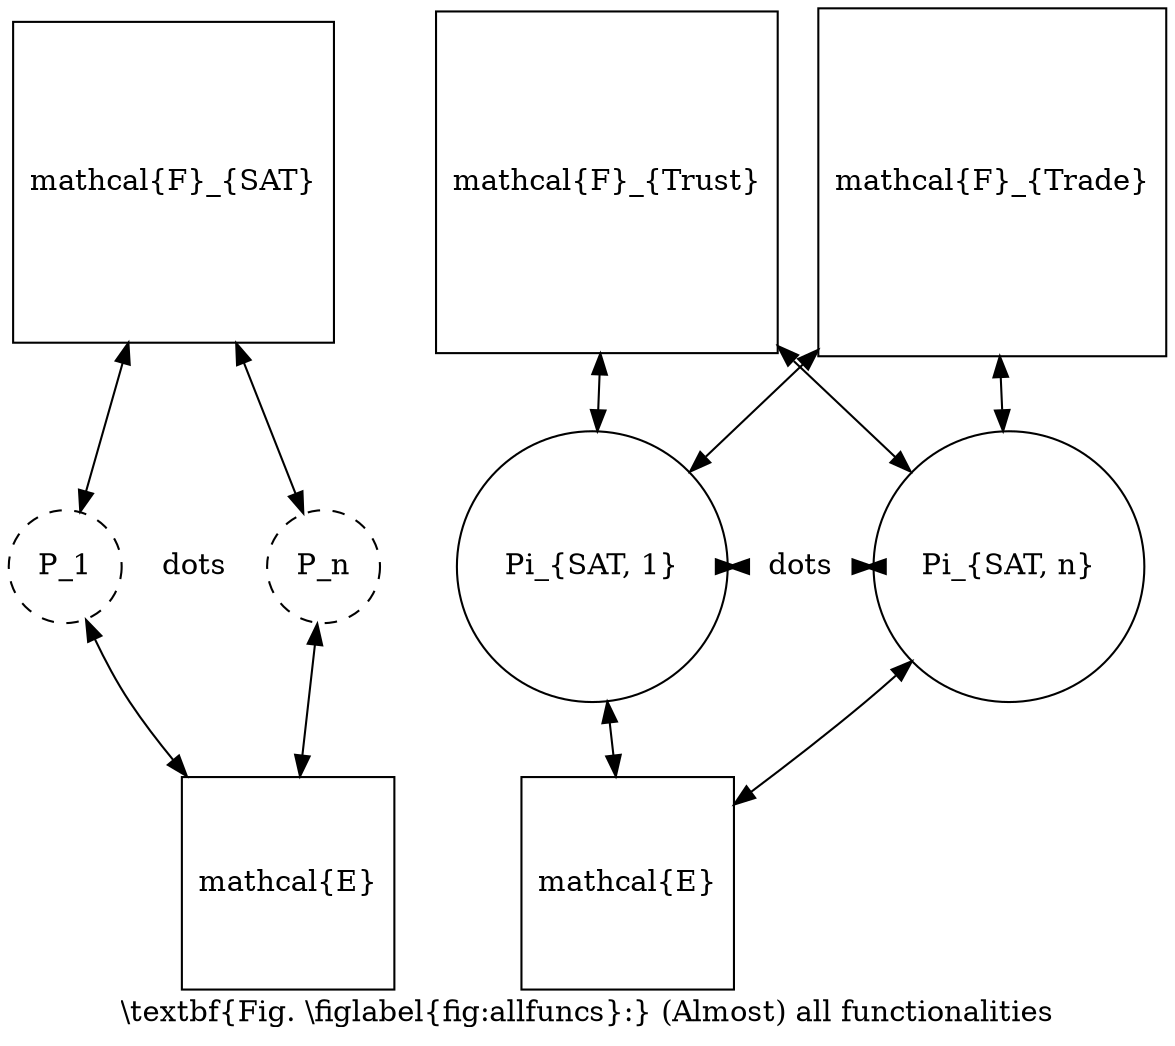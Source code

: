 digraph G {
  graph [
    texmode=raw,
    label="\\textbf{Fig. \\figlabel{fig:allfuncs}:} (Almost) all functionalities"
  ];
  node [shape="circle", texmode=math];
  edge [texmode=math, dir=both];
  nodesep=0.05;
  minlen=0.05;

  rankdir=BT;

  {
    graph [texlbl=""];

    env1 -> dum1;
    env1 -> dum2;

    {
      graph [texlbl=""];
      rank=same;
      rankdir=LR;
      dum1 -> dots1 [style="invis"];
      dots1 -> dum2 [style="invis"];
    }

    dum1 -> fsat;
    dum2 -> fsat;

    env1 [label="\mathcal{E}", shape="square"];
    dum1 [label="P_1", style="dashed"];
    dots1 [label="\dots", color="white"];
    dum2 [label="P_n", style="dashed"];
    fsat [label="\mathcal{F}_{SAT}", shape="square"];
  }

  {
    graph [texlbl=""];

    env2 [label="\mathcal{E}", shape="square"];
    prot1 [label="\Pi_{SAT, 1}"];
    dots2 [label="\dots", color="white"];
    prot2 [label="\Pi_{SAT, n}"];
    fsat [label="\mathcal{F}_{SAT}", shape="square"];
    ftrade [label="\mathcal{F}_{Trade}", shape="square"];
    ftrust [label="\mathcal{F}_{Trust}", shape="square"];

    env2 -> prot1;
    env2 -> prot2;

    {
      graph [texlbl=""];
      rank=same;
      rankdir=LR;
      prot1 -> dots2;
      dots2 -> prot2;
    }

    prot1 -> ftrust;
    prot2 -> ftrust;
    prot1 -> ftrade;
    prot2 -> ftrade;
  }

  dum2 -> prot1 [
    style="invis", ltail=cluster0, lhead=cluster1, constraint=false
  ];
}
